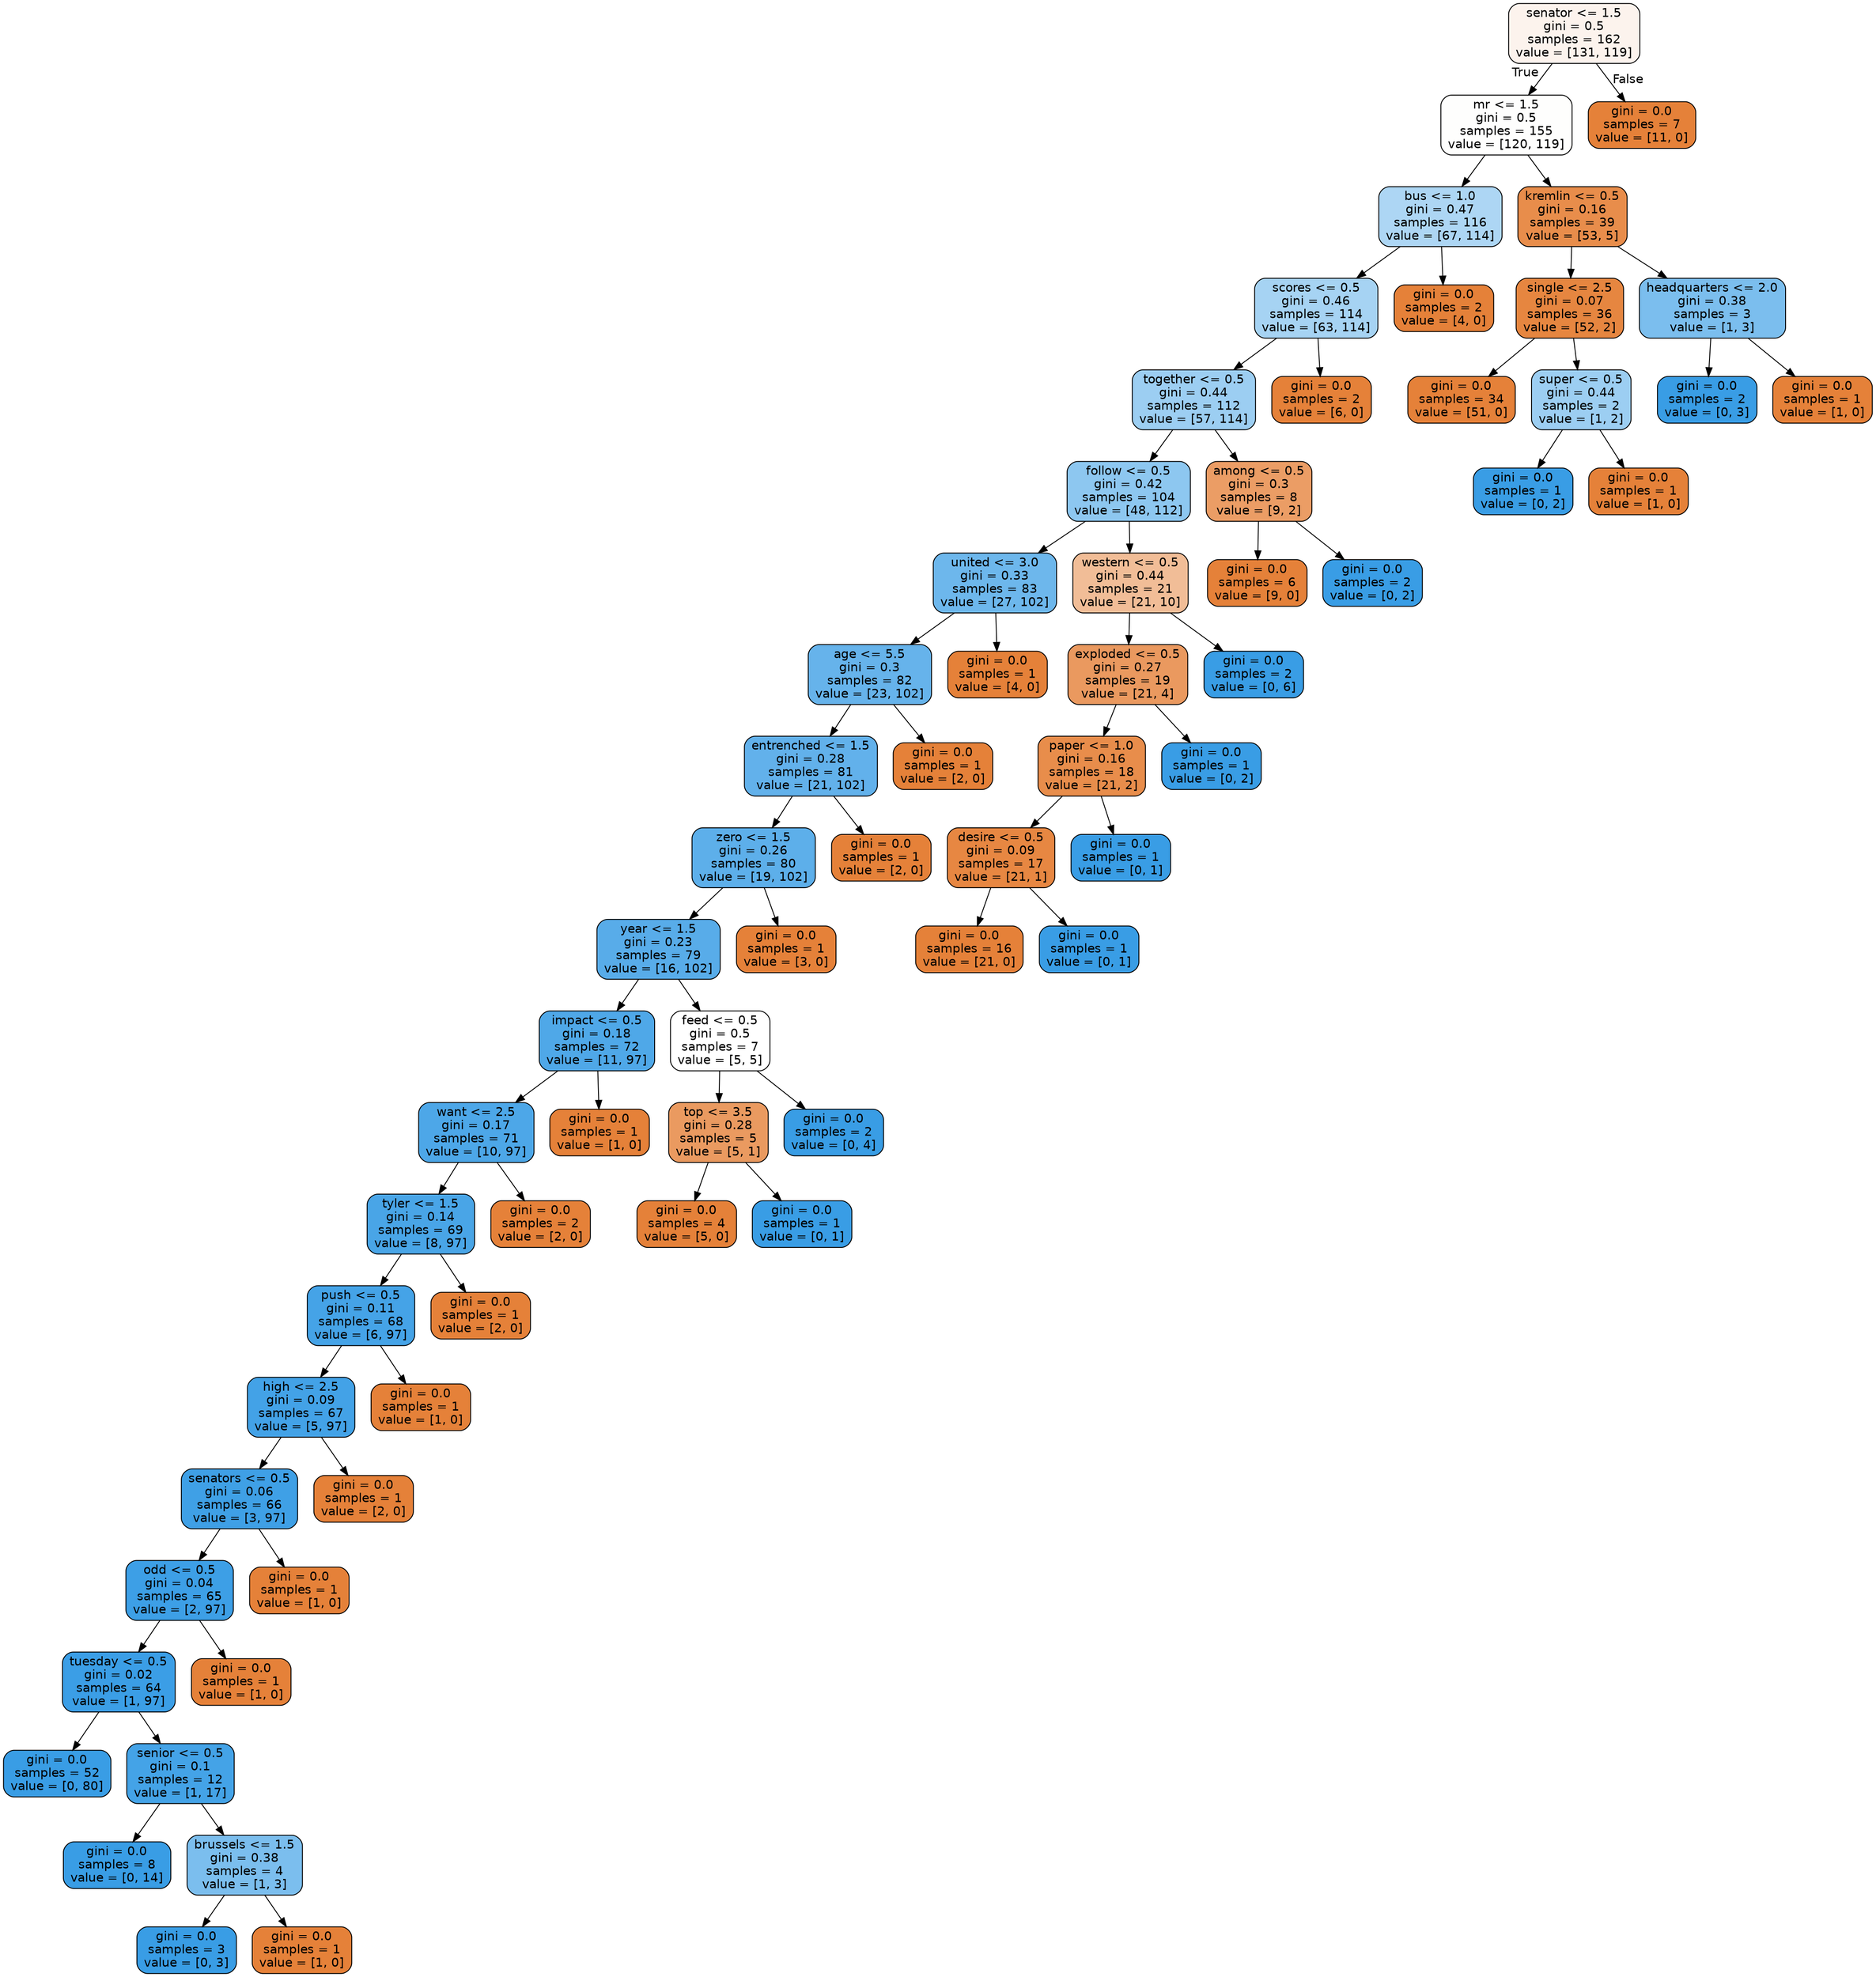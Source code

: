digraph Tree {
node [shape=box, style="filled, rounded", color="black", fontname=helvetica] ;
edge [fontname=helvetica] ;
0 [label="senator <= 1.5\ngini = 0.5\nsamples = 162\nvalue = [131, 119]", fillcolor="#e5813917"] ;
1 [label="mr <= 1.5\ngini = 0.5\nsamples = 155\nvalue = [120, 119]", fillcolor="#e5813902"] ;
0 -> 1 [labeldistance=2.5, labelangle=45, headlabel="True"] ;
2 [label="bus <= 1.0\ngini = 0.47\nsamples = 116\nvalue = [67, 114]", fillcolor="#399de569"] ;
1 -> 2 ;
3 [label="scores <= 0.5\ngini = 0.46\nsamples = 114\nvalue = [63, 114]", fillcolor="#399de572"] ;
2 -> 3 ;
4 [label="together <= 0.5\ngini = 0.44\nsamples = 112\nvalue = [57, 114]", fillcolor="#399de57f"] ;
3 -> 4 ;
5 [label="follow <= 0.5\ngini = 0.42\nsamples = 104\nvalue = [48, 112]", fillcolor="#399de592"] ;
4 -> 5 ;
6 [label="united <= 3.0\ngini = 0.33\nsamples = 83\nvalue = [27, 102]", fillcolor="#399de5bb"] ;
5 -> 6 ;
7 [label="age <= 5.5\ngini = 0.3\nsamples = 82\nvalue = [23, 102]", fillcolor="#399de5c5"] ;
6 -> 7 ;
8 [label="entrenched <= 1.5\ngini = 0.28\nsamples = 81\nvalue = [21, 102]", fillcolor="#399de5ca"] ;
7 -> 8 ;
9 [label="zero <= 1.5\ngini = 0.26\nsamples = 80\nvalue = [19, 102]", fillcolor="#399de5d0"] ;
8 -> 9 ;
10 [label="year <= 1.5\ngini = 0.23\nsamples = 79\nvalue = [16, 102]", fillcolor="#399de5d7"] ;
9 -> 10 ;
11 [label="impact <= 0.5\ngini = 0.18\nsamples = 72\nvalue = [11, 97]", fillcolor="#399de5e2"] ;
10 -> 11 ;
12 [label="want <= 2.5\ngini = 0.17\nsamples = 71\nvalue = [10, 97]", fillcolor="#399de5e5"] ;
11 -> 12 ;
13 [label="tyler <= 1.5\ngini = 0.14\nsamples = 69\nvalue = [8, 97]", fillcolor="#399de5ea"] ;
12 -> 13 ;
14 [label="push <= 0.5\ngini = 0.11\nsamples = 68\nvalue = [6, 97]", fillcolor="#399de5ef"] ;
13 -> 14 ;
15 [label="high <= 2.5\ngini = 0.09\nsamples = 67\nvalue = [5, 97]", fillcolor="#399de5f2"] ;
14 -> 15 ;
16 [label="senators <= 0.5\ngini = 0.06\nsamples = 66\nvalue = [3, 97]", fillcolor="#399de5f7"] ;
15 -> 16 ;
17 [label="odd <= 0.5\ngini = 0.04\nsamples = 65\nvalue = [2, 97]", fillcolor="#399de5fa"] ;
16 -> 17 ;
18 [label="tuesday <= 0.5\ngini = 0.02\nsamples = 64\nvalue = [1, 97]", fillcolor="#399de5fc"] ;
17 -> 18 ;
19 [label="gini = 0.0\nsamples = 52\nvalue = [0, 80]", fillcolor="#399de5ff"] ;
18 -> 19 ;
20 [label="senior <= 0.5\ngini = 0.1\nsamples = 12\nvalue = [1, 17]", fillcolor="#399de5f0"] ;
18 -> 20 ;
21 [label="gini = 0.0\nsamples = 8\nvalue = [0, 14]", fillcolor="#399de5ff"] ;
20 -> 21 ;
22 [label="brussels <= 1.5\ngini = 0.38\nsamples = 4\nvalue = [1, 3]", fillcolor="#399de5aa"] ;
20 -> 22 ;
23 [label="gini = 0.0\nsamples = 3\nvalue = [0, 3]", fillcolor="#399de5ff"] ;
22 -> 23 ;
24 [label="gini = 0.0\nsamples = 1\nvalue = [1, 0]", fillcolor="#e58139ff"] ;
22 -> 24 ;
25 [label="gini = 0.0\nsamples = 1\nvalue = [1, 0]", fillcolor="#e58139ff"] ;
17 -> 25 ;
26 [label="gini = 0.0\nsamples = 1\nvalue = [1, 0]", fillcolor="#e58139ff"] ;
16 -> 26 ;
27 [label="gini = 0.0\nsamples = 1\nvalue = [2, 0]", fillcolor="#e58139ff"] ;
15 -> 27 ;
28 [label="gini = 0.0\nsamples = 1\nvalue = [1, 0]", fillcolor="#e58139ff"] ;
14 -> 28 ;
29 [label="gini = 0.0\nsamples = 1\nvalue = [2, 0]", fillcolor="#e58139ff"] ;
13 -> 29 ;
30 [label="gini = 0.0\nsamples = 2\nvalue = [2, 0]", fillcolor="#e58139ff"] ;
12 -> 30 ;
31 [label="gini = 0.0\nsamples = 1\nvalue = [1, 0]", fillcolor="#e58139ff"] ;
11 -> 31 ;
32 [label="feed <= 0.5\ngini = 0.5\nsamples = 7\nvalue = [5, 5]", fillcolor="#e5813900"] ;
10 -> 32 ;
33 [label="top <= 3.5\ngini = 0.28\nsamples = 5\nvalue = [5, 1]", fillcolor="#e58139cc"] ;
32 -> 33 ;
34 [label="gini = 0.0\nsamples = 4\nvalue = [5, 0]", fillcolor="#e58139ff"] ;
33 -> 34 ;
35 [label="gini = 0.0\nsamples = 1\nvalue = [0, 1]", fillcolor="#399de5ff"] ;
33 -> 35 ;
36 [label="gini = 0.0\nsamples = 2\nvalue = [0, 4]", fillcolor="#399de5ff"] ;
32 -> 36 ;
37 [label="gini = 0.0\nsamples = 1\nvalue = [3, 0]", fillcolor="#e58139ff"] ;
9 -> 37 ;
38 [label="gini = 0.0\nsamples = 1\nvalue = [2, 0]", fillcolor="#e58139ff"] ;
8 -> 38 ;
39 [label="gini = 0.0\nsamples = 1\nvalue = [2, 0]", fillcolor="#e58139ff"] ;
7 -> 39 ;
40 [label="gini = 0.0\nsamples = 1\nvalue = [4, 0]", fillcolor="#e58139ff"] ;
6 -> 40 ;
41 [label="western <= 0.5\ngini = 0.44\nsamples = 21\nvalue = [21, 10]", fillcolor="#e5813986"] ;
5 -> 41 ;
42 [label="exploded <= 0.5\ngini = 0.27\nsamples = 19\nvalue = [21, 4]", fillcolor="#e58139ce"] ;
41 -> 42 ;
43 [label="paper <= 1.0\ngini = 0.16\nsamples = 18\nvalue = [21, 2]", fillcolor="#e58139e7"] ;
42 -> 43 ;
44 [label="desire <= 0.5\ngini = 0.09\nsamples = 17\nvalue = [21, 1]", fillcolor="#e58139f3"] ;
43 -> 44 ;
45 [label="gini = 0.0\nsamples = 16\nvalue = [21, 0]", fillcolor="#e58139ff"] ;
44 -> 45 ;
46 [label="gini = 0.0\nsamples = 1\nvalue = [0, 1]", fillcolor="#399de5ff"] ;
44 -> 46 ;
47 [label="gini = 0.0\nsamples = 1\nvalue = [0, 1]", fillcolor="#399de5ff"] ;
43 -> 47 ;
48 [label="gini = 0.0\nsamples = 1\nvalue = [0, 2]", fillcolor="#399de5ff"] ;
42 -> 48 ;
49 [label="gini = 0.0\nsamples = 2\nvalue = [0, 6]", fillcolor="#399de5ff"] ;
41 -> 49 ;
50 [label="among <= 0.5\ngini = 0.3\nsamples = 8\nvalue = [9, 2]", fillcolor="#e58139c6"] ;
4 -> 50 ;
51 [label="gini = 0.0\nsamples = 6\nvalue = [9, 0]", fillcolor="#e58139ff"] ;
50 -> 51 ;
52 [label="gini = 0.0\nsamples = 2\nvalue = [0, 2]", fillcolor="#399de5ff"] ;
50 -> 52 ;
53 [label="gini = 0.0\nsamples = 2\nvalue = [6, 0]", fillcolor="#e58139ff"] ;
3 -> 53 ;
54 [label="gini = 0.0\nsamples = 2\nvalue = [4, 0]", fillcolor="#e58139ff"] ;
2 -> 54 ;
55 [label="kremlin <= 0.5\ngini = 0.16\nsamples = 39\nvalue = [53, 5]", fillcolor="#e58139e7"] ;
1 -> 55 ;
56 [label="single <= 2.5\ngini = 0.07\nsamples = 36\nvalue = [52, 2]", fillcolor="#e58139f5"] ;
55 -> 56 ;
57 [label="gini = 0.0\nsamples = 34\nvalue = [51, 0]", fillcolor="#e58139ff"] ;
56 -> 57 ;
58 [label="super <= 0.5\ngini = 0.44\nsamples = 2\nvalue = [1, 2]", fillcolor="#399de57f"] ;
56 -> 58 ;
59 [label="gini = 0.0\nsamples = 1\nvalue = [0, 2]", fillcolor="#399de5ff"] ;
58 -> 59 ;
60 [label="gini = 0.0\nsamples = 1\nvalue = [1, 0]", fillcolor="#e58139ff"] ;
58 -> 60 ;
61 [label="headquarters <= 2.0\ngini = 0.38\nsamples = 3\nvalue = [1, 3]", fillcolor="#399de5aa"] ;
55 -> 61 ;
62 [label="gini = 0.0\nsamples = 2\nvalue = [0, 3]", fillcolor="#399de5ff"] ;
61 -> 62 ;
63 [label="gini = 0.0\nsamples = 1\nvalue = [1, 0]", fillcolor="#e58139ff"] ;
61 -> 63 ;
64 [label="gini = 0.0\nsamples = 7\nvalue = [11, 0]", fillcolor="#e58139ff"] ;
0 -> 64 [labeldistance=2.5, labelangle=-45, headlabel="False"] ;
}